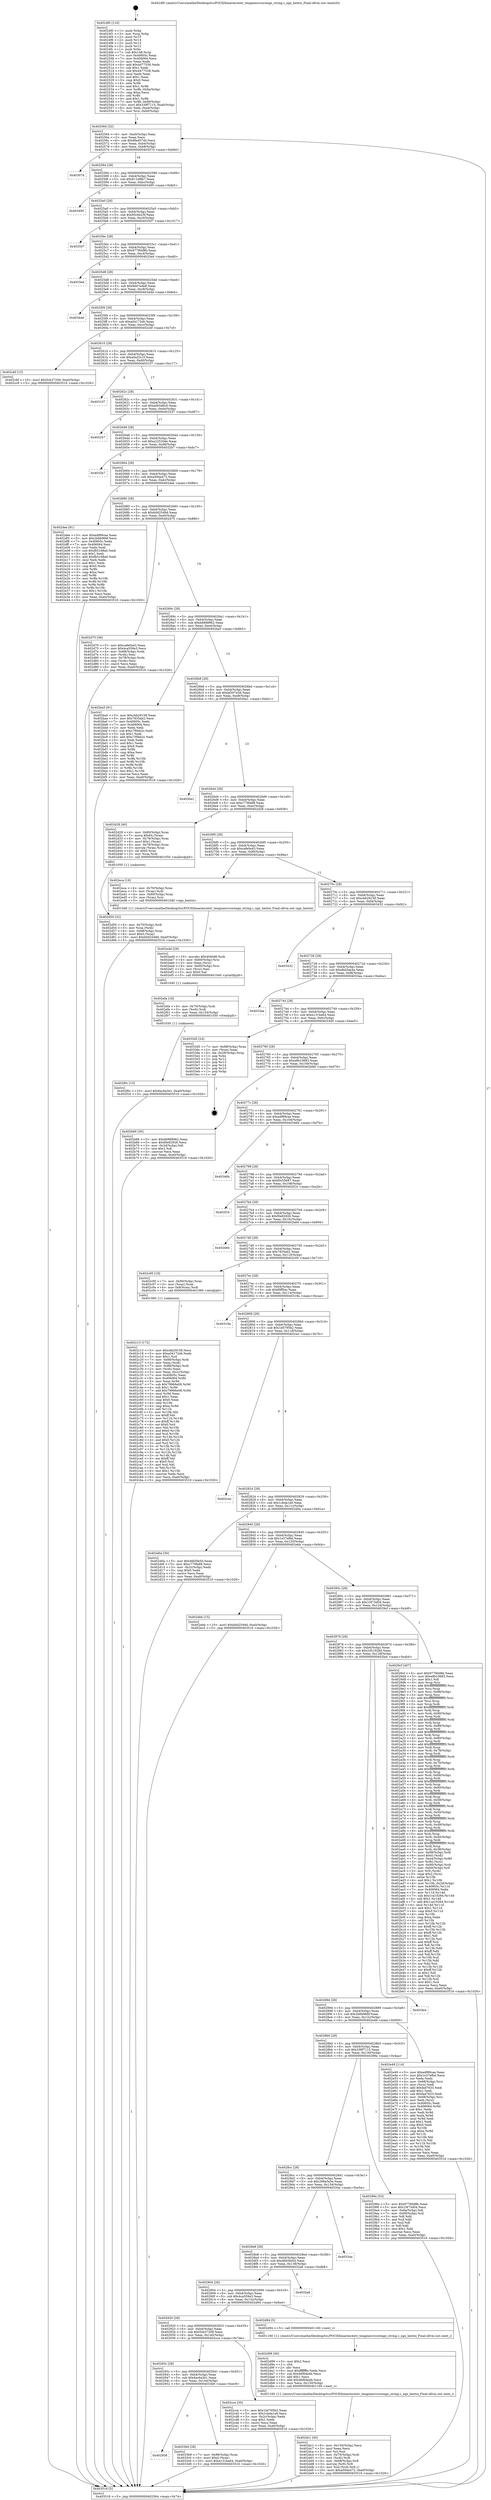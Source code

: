 digraph "0x4024f0" {
  label = "0x4024f0 (/mnt/c/Users/mathe/Desktop/tcc/POCII/binaries/extr_tenginesrccorengx_string.c_ngx_hextoi_Final-ollvm.out::main(0))"
  labelloc = "t"
  node[shape=record]

  Entry [label="",width=0.3,height=0.3,shape=circle,fillcolor=black,style=filled]
  "0x402564" [label="{
     0x402564 [32]\l
     | [instrs]\l
     &nbsp;&nbsp;0x402564 \<+6\>: mov -0xa0(%rbp),%eax\l
     &nbsp;&nbsp;0x40256a \<+2\>: mov %eax,%ecx\l
     &nbsp;&nbsp;0x40256c \<+6\>: sub $0x8fa40740,%ecx\l
     &nbsp;&nbsp;0x402572 \<+6\>: mov %eax,-0xb4(%rbp)\l
     &nbsp;&nbsp;0x402578 \<+6\>: mov %ecx,-0xb8(%rbp)\l
     &nbsp;&nbsp;0x40257e \<+6\>: je 000000000040307d \<main+0xb8d\>\l
  }"]
  "0x40307d" [label="{
     0x40307d\l
  }", style=dashed]
  "0x402584" [label="{
     0x402584 [28]\l
     | [instrs]\l
     &nbsp;&nbsp;0x402584 \<+5\>: jmp 0000000000402589 \<main+0x99\>\l
     &nbsp;&nbsp;0x402589 \<+6\>: mov -0xb4(%rbp),%eax\l
     &nbsp;&nbsp;0x40258f \<+5\>: sub $0x911ef8b7,%eax\l
     &nbsp;&nbsp;0x402594 \<+6\>: mov %eax,-0xbc(%rbp)\l
     &nbsp;&nbsp;0x40259a \<+6\>: je 0000000000403495 \<main+0xfa5\>\l
  }"]
  Exit [label="",width=0.3,height=0.3,shape=circle,fillcolor=black,style=filled,peripheries=2]
  "0x403495" [label="{
     0x403495\l
  }", style=dashed]
  "0x4025a0" [label="{
     0x4025a0 [28]\l
     | [instrs]\l
     &nbsp;&nbsp;0x4025a0 \<+5\>: jmp 00000000004025a5 \<main+0xb5\>\l
     &nbsp;&nbsp;0x4025a5 \<+6\>: mov -0xb4(%rbp),%eax\l
     &nbsp;&nbsp;0x4025ab \<+5\>: sub $0x95c6e25f,%eax\l
     &nbsp;&nbsp;0x4025b0 \<+6\>: mov %eax,-0xc0(%rbp)\l
     &nbsp;&nbsp;0x4025b6 \<+6\>: je 0000000000403507 \<main+0x1017\>\l
  }"]
  "0x402958" [label="{
     0x402958\l
  }", style=dashed]
  "0x403507" [label="{
     0x403507\l
  }", style=dashed]
  "0x4025bc" [label="{
     0x4025bc [28]\l
     | [instrs]\l
     &nbsp;&nbsp;0x4025bc \<+5\>: jmp 00000000004025c1 \<main+0xd1\>\l
     &nbsp;&nbsp;0x4025c1 \<+6\>: mov -0xb4(%rbp),%eax\l
     &nbsp;&nbsp;0x4025c7 \<+5\>: sub $0x97780d8b,%eax\l
     &nbsp;&nbsp;0x4025cc \<+6\>: mov %eax,-0xc4(%rbp)\l
     &nbsp;&nbsp;0x4025d2 \<+6\>: je 00000000004033ed \<main+0xefd\>\l
  }"]
  "0x4033b9" [label="{
     0x4033b9 [28]\l
     | [instrs]\l
     &nbsp;&nbsp;0x4033b9 \<+7\>: mov -0x98(%rbp),%rax\l
     &nbsp;&nbsp;0x4033c0 \<+6\>: movl $0x0,(%rax)\l
     &nbsp;&nbsp;0x4033c6 \<+10\>: movl $0xe131ba64,-0xa0(%rbp)\l
     &nbsp;&nbsp;0x4033d0 \<+5\>: jmp 0000000000403516 \<main+0x1026\>\l
  }"]
  "0x4033ed" [label="{
     0x4033ed\l
  }", style=dashed]
  "0x4025d8" [label="{
     0x4025d8 [28]\l
     | [instrs]\l
     &nbsp;&nbsp;0x4025d8 \<+5\>: jmp 00000000004025dd \<main+0xed\>\l
     &nbsp;&nbsp;0x4025dd \<+6\>: mov -0xb4(%rbp),%eax\l
     &nbsp;&nbsp;0x4025e3 \<+5\>: sub $0x9d47ede8,%eax\l
     &nbsp;&nbsp;0x4025e8 \<+6\>: mov %eax,-0xc8(%rbp)\l
     &nbsp;&nbsp;0x4025ee \<+6\>: je 00000000004034dd \<main+0xfed\>\l
  }"]
  "0x402f0c" [label="{
     0x402f0c [15]\l
     | [instrs]\l
     &nbsp;&nbsp;0x402f0c \<+10\>: movl $0x6ac6a3e1,-0xa0(%rbp)\l
     &nbsp;&nbsp;0x402f16 \<+5\>: jmp 0000000000403516 \<main+0x1026\>\l
  }"]
  "0x4034dd" [label="{
     0x4034dd\l
  }", style=dashed]
  "0x4025f4" [label="{
     0x4025f4 [28]\l
     | [instrs]\l
     &nbsp;&nbsp;0x4025f4 \<+5\>: jmp 00000000004025f9 \<main+0x109\>\l
     &nbsp;&nbsp;0x4025f9 \<+6\>: mov -0xb4(%rbp),%eax\l
     &nbsp;&nbsp;0x4025ff \<+5\>: sub $0xa04172eb,%eax\l
     &nbsp;&nbsp;0x402604 \<+6\>: mov %eax,-0xcc(%rbp)\l
     &nbsp;&nbsp;0x40260a \<+6\>: je 0000000000402cbf \<main+0x7cf\>\l
  }"]
  "0x402efa" [label="{
     0x402efa [18]\l
     | [instrs]\l
     &nbsp;&nbsp;0x402efa \<+4\>: mov -0x70(%rbp),%rdi\l
     &nbsp;&nbsp;0x402efe \<+3\>: mov (%rdi),%rdi\l
     &nbsp;&nbsp;0x402f01 \<+6\>: mov %eax,-0x154(%rbp)\l
     &nbsp;&nbsp;0x402f07 \<+5\>: call 0000000000401030 \<free@plt\>\l
     | [calls]\l
     &nbsp;&nbsp;0x401030 \{1\} (unknown)\l
  }"]
  "0x402cbf" [label="{
     0x402cbf [15]\l
     | [instrs]\l
     &nbsp;&nbsp;0x402cbf \<+10\>: movl $0x5cb37209,-0xa0(%rbp)\l
     &nbsp;&nbsp;0x402cc9 \<+5\>: jmp 0000000000403516 \<main+0x1026\>\l
  }"]
  "0x402610" [label="{
     0x402610 [28]\l
     | [instrs]\l
     &nbsp;&nbsp;0x402610 \<+5\>: jmp 0000000000402615 \<main+0x125\>\l
     &nbsp;&nbsp;0x402615 \<+6\>: mov -0xb4(%rbp),%eax\l
     &nbsp;&nbsp;0x40261b \<+5\>: sub $0xa0a52c1f,%eax\l
     &nbsp;&nbsp;0x402620 \<+6\>: mov %eax,-0xd0(%rbp)\l
     &nbsp;&nbsp;0x402626 \<+6\>: je 0000000000403107 \<main+0xc17\>\l
  }"]
  "0x402edd" [label="{
     0x402edd [29]\l
     | [instrs]\l
     &nbsp;&nbsp;0x402edd \<+10\>: movabs $0x4040d6,%rdi\l
     &nbsp;&nbsp;0x402ee7 \<+4\>: mov -0x60(%rbp),%rsi\l
     &nbsp;&nbsp;0x402eeb \<+2\>: mov %eax,(%rsi)\l
     &nbsp;&nbsp;0x402eed \<+4\>: mov -0x60(%rbp),%rsi\l
     &nbsp;&nbsp;0x402ef1 \<+2\>: mov (%rsi),%esi\l
     &nbsp;&nbsp;0x402ef3 \<+2\>: mov $0x0,%al\l
     &nbsp;&nbsp;0x402ef5 \<+5\>: call 0000000000401040 \<printf@plt\>\l
     | [calls]\l
     &nbsp;&nbsp;0x401040 \{1\} (unknown)\l
  }"]
  "0x403107" [label="{
     0x403107\l
  }", style=dashed]
  "0x40262c" [label="{
     0x40262c [28]\l
     | [instrs]\l
     &nbsp;&nbsp;0x40262c \<+5\>: jmp 0000000000402631 \<main+0x141\>\l
     &nbsp;&nbsp;0x402631 \<+6\>: mov -0xb4(%rbp),%eax\l
     &nbsp;&nbsp;0x402637 \<+5\>: sub $0xa0b5d6c6,%eax\l
     &nbsp;&nbsp;0x40263c \<+6\>: mov %eax,-0xd4(%rbp)\l
     &nbsp;&nbsp;0x402642 \<+6\>: je 0000000000403257 \<main+0xd67\>\l
  }"]
  "0x402dc1" [label="{
     0x402dc1 [45]\l
     | [instrs]\l
     &nbsp;&nbsp;0x402dc1 \<+6\>: mov -0x150(%rbp),%ecx\l
     &nbsp;&nbsp;0x402dc7 \<+3\>: imul %eax,%ecx\l
     &nbsp;&nbsp;0x402dca \<+3\>: mov %cl,%sil\l
     &nbsp;&nbsp;0x402dcd \<+4\>: mov -0x70(%rbp),%rdi\l
     &nbsp;&nbsp;0x402dd1 \<+3\>: mov (%rdi),%rdi\l
     &nbsp;&nbsp;0x402dd4 \<+4\>: mov -0x68(%rbp),%r8\l
     &nbsp;&nbsp;0x402dd8 \<+3\>: movslq (%r8),%r8\l
     &nbsp;&nbsp;0x402ddb \<+4\>: mov %sil,(%rdi,%r8,1)\l
     &nbsp;&nbsp;0x402ddf \<+10\>: movl $0xa594a472,-0xa0(%rbp)\l
     &nbsp;&nbsp;0x402de9 \<+5\>: jmp 0000000000403516 \<main+0x1026\>\l
  }"]
  "0x403257" [label="{
     0x403257\l
  }", style=dashed]
  "0x402648" [label="{
     0x402648 [28]\l
     | [instrs]\l
     &nbsp;&nbsp;0x402648 \<+5\>: jmp 000000000040264d \<main+0x15d\>\l
     &nbsp;&nbsp;0x40264d \<+6\>: mov -0xb4(%rbp),%eax\l
     &nbsp;&nbsp;0x402653 \<+5\>: sub $0xa22520de,%eax\l
     &nbsp;&nbsp;0x402658 \<+6\>: mov %eax,-0xd8(%rbp)\l
     &nbsp;&nbsp;0x40265e \<+6\>: je 00000000004032b7 \<main+0xdc7\>\l
  }"]
  "0x402d99" [label="{
     0x402d99 [40]\l
     | [instrs]\l
     &nbsp;&nbsp;0x402d99 \<+5\>: mov $0x2,%ecx\l
     &nbsp;&nbsp;0x402d9e \<+1\>: cltd\l
     &nbsp;&nbsp;0x402d9f \<+2\>: idiv %ecx\l
     &nbsp;&nbsp;0x402da1 \<+6\>: imul $0xfffffffe,%edx,%ecx\l
     &nbsp;&nbsp;0x402da7 \<+6\>: sub $0x46f0da4b,%ecx\l
     &nbsp;&nbsp;0x402dad \<+3\>: add $0x1,%ecx\l
     &nbsp;&nbsp;0x402db0 \<+6\>: add $0x46f0da4b,%ecx\l
     &nbsp;&nbsp;0x402db6 \<+6\>: mov %ecx,-0x150(%rbp)\l
     &nbsp;&nbsp;0x402dbc \<+5\>: call 0000000000401160 \<next_i\>\l
     | [calls]\l
     &nbsp;&nbsp;0x401160 \{1\} (/mnt/c/Users/mathe/Desktop/tcc/POCII/binaries/extr_tenginesrccorengx_string.c_ngx_hextoi_Final-ollvm.out::next_i)\l
  }"]
  "0x4032b7" [label="{
     0x4032b7\l
  }", style=dashed]
  "0x402664" [label="{
     0x402664 [28]\l
     | [instrs]\l
     &nbsp;&nbsp;0x402664 \<+5\>: jmp 0000000000402669 \<main+0x179\>\l
     &nbsp;&nbsp;0x402669 \<+6\>: mov -0xb4(%rbp),%eax\l
     &nbsp;&nbsp;0x40266f \<+5\>: sub $0xa594a472,%eax\l
     &nbsp;&nbsp;0x402674 \<+6\>: mov %eax,-0xdc(%rbp)\l
     &nbsp;&nbsp;0x40267a \<+6\>: je 0000000000402dee \<main+0x8fe\>\l
  }"]
  "0x402d50" [label="{
     0x402d50 [32]\l
     | [instrs]\l
     &nbsp;&nbsp;0x402d50 \<+4\>: mov -0x70(%rbp),%rdi\l
     &nbsp;&nbsp;0x402d54 \<+3\>: mov %rax,(%rdi)\l
     &nbsp;&nbsp;0x402d57 \<+4\>: mov -0x68(%rbp),%rax\l
     &nbsp;&nbsp;0x402d5b \<+6\>: movl $0x0,(%rax)\l
     &nbsp;&nbsp;0x402d61 \<+10\>: movl $0xb0d2549d,-0xa0(%rbp)\l
     &nbsp;&nbsp;0x402d6b \<+5\>: jmp 0000000000403516 \<main+0x1026\>\l
  }"]
  "0x402dee" [label="{
     0x402dee [91]\l
     | [instrs]\l
     &nbsp;&nbsp;0x402dee \<+5\>: mov $0xedf89cae,%eax\l
     &nbsp;&nbsp;0x402df3 \<+5\>: mov $0x2b6b966f,%ecx\l
     &nbsp;&nbsp;0x402df8 \<+7\>: mov 0x40605c,%edx\l
     &nbsp;&nbsp;0x402dff \<+7\>: mov 0x406064,%esi\l
     &nbsp;&nbsp;0x402e06 \<+2\>: mov %edx,%edi\l
     &nbsp;&nbsp;0x402e08 \<+6\>: sub $0xfb5168a0,%edi\l
     &nbsp;&nbsp;0x402e0e \<+3\>: sub $0x1,%edi\l
     &nbsp;&nbsp;0x402e11 \<+6\>: add $0xfb5168a0,%edi\l
     &nbsp;&nbsp;0x402e17 \<+3\>: imul %edi,%edx\l
     &nbsp;&nbsp;0x402e1a \<+3\>: and $0x1,%edx\l
     &nbsp;&nbsp;0x402e1d \<+3\>: cmp $0x0,%edx\l
     &nbsp;&nbsp;0x402e20 \<+4\>: sete %r8b\l
     &nbsp;&nbsp;0x402e24 \<+3\>: cmp $0xa,%esi\l
     &nbsp;&nbsp;0x402e27 \<+4\>: setl %r9b\l
     &nbsp;&nbsp;0x402e2b \<+3\>: mov %r8b,%r10b\l
     &nbsp;&nbsp;0x402e2e \<+3\>: and %r9b,%r10b\l
     &nbsp;&nbsp;0x402e31 \<+3\>: xor %r9b,%r8b\l
     &nbsp;&nbsp;0x402e34 \<+3\>: or %r8b,%r10b\l
     &nbsp;&nbsp;0x402e37 \<+4\>: test $0x1,%r10b\l
     &nbsp;&nbsp;0x402e3b \<+3\>: cmovne %ecx,%eax\l
     &nbsp;&nbsp;0x402e3e \<+6\>: mov %eax,-0xa0(%rbp)\l
     &nbsp;&nbsp;0x402e44 \<+5\>: jmp 0000000000403516 \<main+0x1026\>\l
  }"]
  "0x402680" [label="{
     0x402680 [28]\l
     | [instrs]\l
     &nbsp;&nbsp;0x402680 \<+5\>: jmp 0000000000402685 \<main+0x195\>\l
     &nbsp;&nbsp;0x402685 \<+6\>: mov -0xb4(%rbp),%eax\l
     &nbsp;&nbsp;0x40268b \<+5\>: sub $0xb0d2549d,%eax\l
     &nbsp;&nbsp;0x402690 \<+6\>: mov %eax,-0xe0(%rbp)\l
     &nbsp;&nbsp;0x402696 \<+6\>: je 0000000000402d70 \<main+0x880\>\l
  }"]
  "0x40293c" [label="{
     0x40293c [28]\l
     | [instrs]\l
     &nbsp;&nbsp;0x40293c \<+5\>: jmp 0000000000402941 \<main+0x451\>\l
     &nbsp;&nbsp;0x402941 \<+6\>: mov -0xb4(%rbp),%eax\l
     &nbsp;&nbsp;0x402947 \<+5\>: sub $0x6ac6a3e1,%eax\l
     &nbsp;&nbsp;0x40294c \<+6\>: mov %eax,-0x144(%rbp)\l
     &nbsp;&nbsp;0x402952 \<+6\>: je 00000000004033b9 \<main+0xec9\>\l
  }"]
  "0x402d70" [label="{
     0x402d70 [36]\l
     | [instrs]\l
     &nbsp;&nbsp;0x402d70 \<+5\>: mov $0xcafe0a43,%eax\l
     &nbsp;&nbsp;0x402d75 \<+5\>: mov $0x4ca559e3,%ecx\l
     &nbsp;&nbsp;0x402d7a \<+4\>: mov -0x68(%rbp),%rdx\l
     &nbsp;&nbsp;0x402d7e \<+2\>: mov (%rdx),%esi\l
     &nbsp;&nbsp;0x402d80 \<+4\>: mov -0x78(%rbp),%rdx\l
     &nbsp;&nbsp;0x402d84 \<+2\>: cmp (%rdx),%esi\l
     &nbsp;&nbsp;0x402d86 \<+3\>: cmovl %ecx,%eax\l
     &nbsp;&nbsp;0x402d89 \<+6\>: mov %eax,-0xa0(%rbp)\l
     &nbsp;&nbsp;0x402d8f \<+5\>: jmp 0000000000403516 \<main+0x1026\>\l
  }"]
  "0x40269c" [label="{
     0x40269c [28]\l
     | [instrs]\l
     &nbsp;&nbsp;0x40269c \<+5\>: jmp 00000000004026a1 \<main+0x1b1\>\l
     &nbsp;&nbsp;0x4026a1 \<+6\>: mov -0xb4(%rbp),%eax\l
     &nbsp;&nbsp;0x4026a7 \<+5\>: sub $0xb6888962,%eax\l
     &nbsp;&nbsp;0x4026ac \<+6\>: mov %eax,-0xe4(%rbp)\l
     &nbsp;&nbsp;0x4026b2 \<+6\>: je 0000000000402ba5 \<main+0x6b5\>\l
  }"]
  "0x402cce" [label="{
     0x402cce [30]\l
     | [instrs]\l
     &nbsp;&nbsp;0x402cce \<+5\>: mov $0x1b0795b2,%eax\l
     &nbsp;&nbsp;0x402cd3 \<+5\>: mov $0x1cbda1a9,%ecx\l
     &nbsp;&nbsp;0x402cd8 \<+3\>: mov -0x2c(%rbp),%edx\l
     &nbsp;&nbsp;0x402cdb \<+3\>: cmp $0x1,%edx\l
     &nbsp;&nbsp;0x402cde \<+3\>: cmovl %ecx,%eax\l
     &nbsp;&nbsp;0x402ce1 \<+6\>: mov %eax,-0xa0(%rbp)\l
     &nbsp;&nbsp;0x402ce7 \<+5\>: jmp 0000000000403516 \<main+0x1026\>\l
  }"]
  "0x402ba5" [label="{
     0x402ba5 [91]\l
     | [instrs]\l
     &nbsp;&nbsp;0x402ba5 \<+5\>: mov $0xcbb29158,%eax\l
     &nbsp;&nbsp;0x402baa \<+5\>: mov $0x7835ab2,%ecx\l
     &nbsp;&nbsp;0x402baf \<+7\>: mov 0x40605c,%edx\l
     &nbsp;&nbsp;0x402bb6 \<+7\>: mov 0x406064,%esi\l
     &nbsp;&nbsp;0x402bbd \<+2\>: mov %edx,%edi\l
     &nbsp;&nbsp;0x402bbf \<+6\>: sub $0xc7f0bb2c,%edi\l
     &nbsp;&nbsp;0x402bc5 \<+3\>: sub $0x1,%edi\l
     &nbsp;&nbsp;0x402bc8 \<+6\>: add $0xc7f0bb2c,%edi\l
     &nbsp;&nbsp;0x402bce \<+3\>: imul %edi,%edx\l
     &nbsp;&nbsp;0x402bd1 \<+3\>: and $0x1,%edx\l
     &nbsp;&nbsp;0x402bd4 \<+3\>: cmp $0x0,%edx\l
     &nbsp;&nbsp;0x402bd7 \<+4\>: sete %r8b\l
     &nbsp;&nbsp;0x402bdb \<+3\>: cmp $0xa,%esi\l
     &nbsp;&nbsp;0x402bde \<+4\>: setl %r9b\l
     &nbsp;&nbsp;0x402be2 \<+3\>: mov %r8b,%r10b\l
     &nbsp;&nbsp;0x402be5 \<+3\>: and %r9b,%r10b\l
     &nbsp;&nbsp;0x402be8 \<+3\>: xor %r9b,%r8b\l
     &nbsp;&nbsp;0x402beb \<+3\>: or %r8b,%r10b\l
     &nbsp;&nbsp;0x402bee \<+4\>: test $0x1,%r10b\l
     &nbsp;&nbsp;0x402bf2 \<+3\>: cmovne %ecx,%eax\l
     &nbsp;&nbsp;0x402bf5 \<+6\>: mov %eax,-0xa0(%rbp)\l
     &nbsp;&nbsp;0x402bfb \<+5\>: jmp 0000000000403516 \<main+0x1026\>\l
  }"]
  "0x4026b8" [label="{
     0x4026b8 [28]\l
     | [instrs]\l
     &nbsp;&nbsp;0x4026b8 \<+5\>: jmp 00000000004026bd \<main+0x1cd\>\l
     &nbsp;&nbsp;0x4026bd \<+6\>: mov -0xb4(%rbp),%eax\l
     &nbsp;&nbsp;0x4026c3 \<+5\>: sub $0xbf307e5d,%eax\l
     &nbsp;&nbsp;0x4026c8 \<+6\>: mov %eax,-0xe8(%rbp)\l
     &nbsp;&nbsp;0x4026ce \<+6\>: je 00000000004030a1 \<main+0xbb1\>\l
  }"]
  "0x402920" [label="{
     0x402920 [28]\l
     | [instrs]\l
     &nbsp;&nbsp;0x402920 \<+5\>: jmp 0000000000402925 \<main+0x435\>\l
     &nbsp;&nbsp;0x402925 \<+6\>: mov -0xb4(%rbp),%eax\l
     &nbsp;&nbsp;0x40292b \<+5\>: sub $0x5cb37209,%eax\l
     &nbsp;&nbsp;0x402930 \<+6\>: mov %eax,-0x140(%rbp)\l
     &nbsp;&nbsp;0x402936 \<+6\>: je 0000000000402cce \<main+0x7de\>\l
  }"]
  "0x4030a1" [label="{
     0x4030a1\l
  }", style=dashed]
  "0x4026d4" [label="{
     0x4026d4 [28]\l
     | [instrs]\l
     &nbsp;&nbsp;0x4026d4 \<+5\>: jmp 00000000004026d9 \<main+0x1e9\>\l
     &nbsp;&nbsp;0x4026d9 \<+6\>: mov -0xb4(%rbp),%eax\l
     &nbsp;&nbsp;0x4026df \<+5\>: sub $0xc779fa88,%eax\l
     &nbsp;&nbsp;0x4026e4 \<+6\>: mov %eax,-0xec(%rbp)\l
     &nbsp;&nbsp;0x4026ea \<+6\>: je 0000000000402d28 \<main+0x838\>\l
  }"]
  "0x402d94" [label="{
     0x402d94 [5]\l
     | [instrs]\l
     &nbsp;&nbsp;0x402d94 \<+5\>: call 0000000000401160 \<next_i\>\l
     | [calls]\l
     &nbsp;&nbsp;0x401160 \{1\} (/mnt/c/Users/mathe/Desktop/tcc/POCII/binaries/extr_tenginesrccorengx_string.c_ngx_hextoi_Final-ollvm.out::next_i)\l
  }"]
  "0x402d28" [label="{
     0x402d28 [40]\l
     | [instrs]\l
     &nbsp;&nbsp;0x402d28 \<+4\>: mov -0x80(%rbp),%rax\l
     &nbsp;&nbsp;0x402d2c \<+7\>: movq $0x64,(%rax)\l
     &nbsp;&nbsp;0x402d33 \<+4\>: mov -0x78(%rbp),%rax\l
     &nbsp;&nbsp;0x402d37 \<+6\>: movl $0x1,(%rax)\l
     &nbsp;&nbsp;0x402d3d \<+4\>: mov -0x78(%rbp),%rax\l
     &nbsp;&nbsp;0x402d41 \<+3\>: movslq (%rax),%rax\l
     &nbsp;&nbsp;0x402d44 \<+4\>: shl $0x0,%rax\l
     &nbsp;&nbsp;0x402d48 \<+3\>: mov %rax,%rdi\l
     &nbsp;&nbsp;0x402d4b \<+5\>: call 0000000000401050 \<malloc@plt\>\l
     | [calls]\l
     &nbsp;&nbsp;0x401050 \{1\} (unknown)\l
  }"]
  "0x4026f0" [label="{
     0x4026f0 [28]\l
     | [instrs]\l
     &nbsp;&nbsp;0x4026f0 \<+5\>: jmp 00000000004026f5 \<main+0x205\>\l
     &nbsp;&nbsp;0x4026f5 \<+6\>: mov -0xb4(%rbp),%eax\l
     &nbsp;&nbsp;0x4026fb \<+5\>: sub $0xcafe0a43,%eax\l
     &nbsp;&nbsp;0x402700 \<+6\>: mov %eax,-0xf0(%rbp)\l
     &nbsp;&nbsp;0x402706 \<+6\>: je 0000000000402eca \<main+0x9da\>\l
  }"]
  "0x402904" [label="{
     0x402904 [28]\l
     | [instrs]\l
     &nbsp;&nbsp;0x402904 \<+5\>: jmp 0000000000402909 \<main+0x419\>\l
     &nbsp;&nbsp;0x402909 \<+6\>: mov -0xb4(%rbp),%eax\l
     &nbsp;&nbsp;0x40290f \<+5\>: sub $0x4ca559e3,%eax\l
     &nbsp;&nbsp;0x402914 \<+6\>: mov %eax,-0x13c(%rbp)\l
     &nbsp;&nbsp;0x40291a \<+6\>: je 0000000000402d94 \<main+0x8a4\>\l
  }"]
  "0x402eca" [label="{
     0x402eca [19]\l
     | [instrs]\l
     &nbsp;&nbsp;0x402eca \<+4\>: mov -0x70(%rbp),%rax\l
     &nbsp;&nbsp;0x402ece \<+3\>: mov (%rax),%rdi\l
     &nbsp;&nbsp;0x402ed1 \<+4\>: mov -0x80(%rbp),%rax\l
     &nbsp;&nbsp;0x402ed5 \<+3\>: mov (%rax),%rsi\l
     &nbsp;&nbsp;0x402ed8 \<+5\>: call 00000000004015d0 \<ngx_hextoi\>\l
     | [calls]\l
     &nbsp;&nbsp;0x4015d0 \{1\} (/mnt/c/Users/mathe/Desktop/tcc/POCII/binaries/extr_tenginesrccorengx_string.c_ngx_hextoi_Final-ollvm.out::ngx_hextoi)\l
  }"]
  "0x40270c" [label="{
     0x40270c [28]\l
     | [instrs]\l
     &nbsp;&nbsp;0x40270c \<+5\>: jmp 0000000000402711 \<main+0x221\>\l
     &nbsp;&nbsp;0x402711 \<+6\>: mov -0xb4(%rbp),%eax\l
     &nbsp;&nbsp;0x402717 \<+5\>: sub $0xcbb29158,%eax\l
     &nbsp;&nbsp;0x40271c \<+6\>: mov %eax,-0xf4(%rbp)\l
     &nbsp;&nbsp;0x402722 \<+6\>: je 0000000000403432 \<main+0xf42\>\l
  }"]
  "0x4032a8" [label="{
     0x4032a8\l
  }", style=dashed]
  "0x403432" [label="{
     0x403432\l
  }", style=dashed]
  "0x402728" [label="{
     0x402728 [28]\l
     | [instrs]\l
     &nbsp;&nbsp;0x402728 \<+5\>: jmp 000000000040272d \<main+0x23d\>\l
     &nbsp;&nbsp;0x40272d \<+6\>: mov -0xb4(%rbp),%eax\l
     &nbsp;&nbsp;0x402733 \<+5\>: sub $0xdbd3ae4a,%eax\l
     &nbsp;&nbsp;0x402738 \<+6\>: mov %eax,-0xf8(%rbp)\l
     &nbsp;&nbsp;0x40273e \<+6\>: je 00000000004033aa \<main+0xeba\>\l
  }"]
  "0x4028e8" [label="{
     0x4028e8 [28]\l
     | [instrs]\l
     &nbsp;&nbsp;0x4028e8 \<+5\>: jmp 00000000004028ed \<main+0x3fd\>\l
     &nbsp;&nbsp;0x4028ed \<+6\>: mov -0xb4(%rbp),%eax\l
     &nbsp;&nbsp;0x4028f3 \<+5\>: sub $0x46b5fe5d,%eax\l
     &nbsp;&nbsp;0x4028f8 \<+6\>: mov %eax,-0x138(%rbp)\l
     &nbsp;&nbsp;0x4028fe \<+6\>: je 00000000004032a8 \<main+0xdb8\>\l
  }"]
  "0x4033aa" [label="{
     0x4033aa\l
  }", style=dashed]
  "0x402744" [label="{
     0x402744 [28]\l
     | [instrs]\l
     &nbsp;&nbsp;0x402744 \<+5\>: jmp 0000000000402749 \<main+0x259\>\l
     &nbsp;&nbsp;0x402749 \<+6\>: mov -0xb4(%rbp),%eax\l
     &nbsp;&nbsp;0x40274f \<+5\>: sub $0xe131ba64,%eax\l
     &nbsp;&nbsp;0x402754 \<+6\>: mov %eax,-0xfc(%rbp)\l
     &nbsp;&nbsp;0x40275a \<+6\>: je 00000000004033d5 \<main+0xee5\>\l
  }"]
  "0x40334a" [label="{
     0x40334a\l
  }", style=dashed]
  "0x4033d5" [label="{
     0x4033d5 [24]\l
     | [instrs]\l
     &nbsp;&nbsp;0x4033d5 \<+7\>: mov -0x98(%rbp),%rax\l
     &nbsp;&nbsp;0x4033dc \<+2\>: mov (%rax),%eax\l
     &nbsp;&nbsp;0x4033de \<+4\>: lea -0x28(%rbp),%rsp\l
     &nbsp;&nbsp;0x4033e2 \<+1\>: pop %rbx\l
     &nbsp;&nbsp;0x4033e3 \<+2\>: pop %r12\l
     &nbsp;&nbsp;0x4033e5 \<+2\>: pop %r13\l
     &nbsp;&nbsp;0x4033e7 \<+2\>: pop %r14\l
     &nbsp;&nbsp;0x4033e9 \<+2\>: pop %r15\l
     &nbsp;&nbsp;0x4033eb \<+1\>: pop %rbp\l
     &nbsp;&nbsp;0x4033ec \<+1\>: ret\l
  }"]
  "0x402760" [label="{
     0x402760 [28]\l
     | [instrs]\l
     &nbsp;&nbsp;0x402760 \<+5\>: jmp 0000000000402765 \<main+0x275\>\l
     &nbsp;&nbsp;0x402765 \<+6\>: mov -0xb4(%rbp),%eax\l
     &nbsp;&nbsp;0x40276b \<+5\>: sub $0xe9b10683,%eax\l
     &nbsp;&nbsp;0x402770 \<+6\>: mov %eax,-0x100(%rbp)\l
     &nbsp;&nbsp;0x402776 \<+6\>: je 0000000000402b66 \<main+0x676\>\l
  }"]
  "0x402c13" [label="{
     0x402c13 [172]\l
     | [instrs]\l
     &nbsp;&nbsp;0x402c13 \<+5\>: mov $0xcbb29158,%ecx\l
     &nbsp;&nbsp;0x402c18 \<+5\>: mov $0xa04172eb,%edx\l
     &nbsp;&nbsp;0x402c1d \<+3\>: mov $0x1,%sil\l
     &nbsp;&nbsp;0x402c20 \<+7\>: mov -0x88(%rbp),%rdi\l
     &nbsp;&nbsp;0x402c27 \<+2\>: mov %eax,(%rdi)\l
     &nbsp;&nbsp;0x402c29 \<+7\>: mov -0x88(%rbp),%rdi\l
     &nbsp;&nbsp;0x402c30 \<+2\>: mov (%rdi),%eax\l
     &nbsp;&nbsp;0x402c32 \<+3\>: mov %eax,-0x2c(%rbp)\l
     &nbsp;&nbsp;0x402c35 \<+7\>: mov 0x40605c,%eax\l
     &nbsp;&nbsp;0x402c3c \<+8\>: mov 0x406064,%r8d\l
     &nbsp;&nbsp;0x402c44 \<+3\>: mov %eax,%r9d\l
     &nbsp;&nbsp;0x402c47 \<+7\>: sub $0x79966e08,%r9d\l
     &nbsp;&nbsp;0x402c4e \<+4\>: sub $0x1,%r9d\l
     &nbsp;&nbsp;0x402c52 \<+7\>: add $0x79966e08,%r9d\l
     &nbsp;&nbsp;0x402c59 \<+4\>: imul %r9d,%eax\l
     &nbsp;&nbsp;0x402c5d \<+3\>: and $0x1,%eax\l
     &nbsp;&nbsp;0x402c60 \<+3\>: cmp $0x0,%eax\l
     &nbsp;&nbsp;0x402c63 \<+4\>: sete %r10b\l
     &nbsp;&nbsp;0x402c67 \<+4\>: cmp $0xa,%r8d\l
     &nbsp;&nbsp;0x402c6b \<+4\>: setl %r11b\l
     &nbsp;&nbsp;0x402c6f \<+3\>: mov %r10b,%bl\l
     &nbsp;&nbsp;0x402c72 \<+3\>: xor $0xff,%bl\l
     &nbsp;&nbsp;0x402c75 \<+3\>: mov %r11b,%r14b\l
     &nbsp;&nbsp;0x402c78 \<+4\>: xor $0xff,%r14b\l
     &nbsp;&nbsp;0x402c7c \<+4\>: xor $0x0,%sil\l
     &nbsp;&nbsp;0x402c80 \<+3\>: mov %bl,%r15b\l
     &nbsp;&nbsp;0x402c83 \<+4\>: and $0x0,%r15b\l
     &nbsp;&nbsp;0x402c87 \<+3\>: and %sil,%r10b\l
     &nbsp;&nbsp;0x402c8a \<+3\>: mov %r14b,%r12b\l
     &nbsp;&nbsp;0x402c8d \<+4\>: and $0x0,%r12b\l
     &nbsp;&nbsp;0x402c91 \<+3\>: and %sil,%r11b\l
     &nbsp;&nbsp;0x402c94 \<+3\>: or %r10b,%r15b\l
     &nbsp;&nbsp;0x402c97 \<+3\>: or %r11b,%r12b\l
     &nbsp;&nbsp;0x402c9a \<+3\>: xor %r12b,%r15b\l
     &nbsp;&nbsp;0x402c9d \<+3\>: or %r14b,%bl\l
     &nbsp;&nbsp;0x402ca0 \<+3\>: xor $0xff,%bl\l
     &nbsp;&nbsp;0x402ca3 \<+4\>: or $0x0,%sil\l
     &nbsp;&nbsp;0x402ca7 \<+3\>: and %sil,%bl\l
     &nbsp;&nbsp;0x402caa \<+3\>: or %bl,%r15b\l
     &nbsp;&nbsp;0x402cad \<+4\>: test $0x1,%r15b\l
     &nbsp;&nbsp;0x402cb1 \<+3\>: cmovne %edx,%ecx\l
     &nbsp;&nbsp;0x402cb4 \<+6\>: mov %ecx,-0xa0(%rbp)\l
     &nbsp;&nbsp;0x402cba \<+5\>: jmp 0000000000403516 \<main+0x1026\>\l
  }"]
  "0x402b66" [label="{
     0x402b66 [30]\l
     | [instrs]\l
     &nbsp;&nbsp;0x402b66 \<+5\>: mov $0xb6888962,%eax\l
     &nbsp;&nbsp;0x402b6b \<+5\>: mov $0xf0e82926,%ecx\l
     &nbsp;&nbsp;0x402b70 \<+3\>: mov -0x2d(%rbp),%dl\l
     &nbsp;&nbsp;0x402b73 \<+3\>: test $0x1,%dl\l
     &nbsp;&nbsp;0x402b76 \<+3\>: cmovne %ecx,%eax\l
     &nbsp;&nbsp;0x402b79 \<+6\>: mov %eax,-0xa0(%rbp)\l
     &nbsp;&nbsp;0x402b7f \<+5\>: jmp 0000000000403516 \<main+0x1026\>\l
  }"]
  "0x40277c" [label="{
     0x40277c [28]\l
     | [instrs]\l
     &nbsp;&nbsp;0x40277c \<+5\>: jmp 0000000000402781 \<main+0x291\>\l
     &nbsp;&nbsp;0x402781 \<+6\>: mov -0xb4(%rbp),%eax\l
     &nbsp;&nbsp;0x402787 \<+5\>: sub $0xedf89cae,%eax\l
     &nbsp;&nbsp;0x40278c \<+6\>: mov %eax,-0x104(%rbp)\l
     &nbsp;&nbsp;0x402792 \<+6\>: je 000000000040346b \<main+0xf7b\>\l
  }"]
  "0x4024f0" [label="{
     0x4024f0 [116]\l
     | [instrs]\l
     &nbsp;&nbsp;0x4024f0 \<+1\>: push %rbp\l
     &nbsp;&nbsp;0x4024f1 \<+3\>: mov %rsp,%rbp\l
     &nbsp;&nbsp;0x4024f4 \<+2\>: push %r15\l
     &nbsp;&nbsp;0x4024f6 \<+2\>: push %r14\l
     &nbsp;&nbsp;0x4024f8 \<+2\>: push %r13\l
     &nbsp;&nbsp;0x4024fa \<+2\>: push %r12\l
     &nbsp;&nbsp;0x4024fc \<+1\>: push %rbx\l
     &nbsp;&nbsp;0x4024fd \<+7\>: sub $0x148,%rsp\l
     &nbsp;&nbsp;0x402504 \<+7\>: mov 0x40605c,%eax\l
     &nbsp;&nbsp;0x40250b \<+7\>: mov 0x406064,%ecx\l
     &nbsp;&nbsp;0x402512 \<+2\>: mov %eax,%edx\l
     &nbsp;&nbsp;0x402514 \<+6\>: add $0x4477538,%edx\l
     &nbsp;&nbsp;0x40251a \<+3\>: sub $0x1,%edx\l
     &nbsp;&nbsp;0x40251d \<+6\>: sub $0x4477538,%edx\l
     &nbsp;&nbsp;0x402523 \<+3\>: imul %edx,%eax\l
     &nbsp;&nbsp;0x402526 \<+3\>: and $0x1,%eax\l
     &nbsp;&nbsp;0x402529 \<+3\>: cmp $0x0,%eax\l
     &nbsp;&nbsp;0x40252c \<+4\>: sete %r8b\l
     &nbsp;&nbsp;0x402530 \<+4\>: and $0x1,%r8b\l
     &nbsp;&nbsp;0x402534 \<+7\>: mov %r8b,-0x9a(%rbp)\l
     &nbsp;&nbsp;0x40253b \<+3\>: cmp $0xa,%ecx\l
     &nbsp;&nbsp;0x40253e \<+4\>: setl %r8b\l
     &nbsp;&nbsp;0x402542 \<+4\>: and $0x1,%r8b\l
     &nbsp;&nbsp;0x402546 \<+7\>: mov %r8b,-0x99(%rbp)\l
     &nbsp;&nbsp;0x40254d \<+10\>: movl $0x339f7115,-0xa0(%rbp)\l
     &nbsp;&nbsp;0x402557 \<+6\>: mov %edi,-0xa4(%rbp)\l
     &nbsp;&nbsp;0x40255d \<+7\>: mov %rsi,-0xb0(%rbp)\l
  }"]
  "0x40346b" [label="{
     0x40346b\l
  }", style=dashed]
  "0x402798" [label="{
     0x402798 [28]\l
     | [instrs]\l
     &nbsp;&nbsp;0x402798 \<+5\>: jmp 000000000040279d \<main+0x2ad\>\l
     &nbsp;&nbsp;0x40279d \<+6\>: mov -0xb4(%rbp),%eax\l
     &nbsp;&nbsp;0x4027a3 \<+5\>: sub $0xf0c55697,%eax\l
     &nbsp;&nbsp;0x4027a8 \<+6\>: mov %eax,-0x108(%rbp)\l
     &nbsp;&nbsp;0x4027ae \<+6\>: je 0000000000402f1b \<main+0xa2b\>\l
  }"]
  "0x403516" [label="{
     0x403516 [5]\l
     | [instrs]\l
     &nbsp;&nbsp;0x403516 \<+5\>: jmp 0000000000402564 \<main+0x74\>\l
  }"]
  "0x402f1b" [label="{
     0x402f1b\l
  }", style=dashed]
  "0x4027b4" [label="{
     0x4027b4 [28]\l
     | [instrs]\l
     &nbsp;&nbsp;0x4027b4 \<+5\>: jmp 00000000004027b9 \<main+0x2c9\>\l
     &nbsp;&nbsp;0x4027b9 \<+6\>: mov -0xb4(%rbp),%eax\l
     &nbsp;&nbsp;0x4027bf \<+5\>: sub $0xf0e82926,%eax\l
     &nbsp;&nbsp;0x4027c4 \<+6\>: mov %eax,-0x10c(%rbp)\l
     &nbsp;&nbsp;0x4027ca \<+6\>: je 0000000000402b84 \<main+0x694\>\l
  }"]
  "0x4028cc" [label="{
     0x4028cc [28]\l
     | [instrs]\l
     &nbsp;&nbsp;0x4028cc \<+5\>: jmp 00000000004028d1 \<main+0x3e1\>\l
     &nbsp;&nbsp;0x4028d1 \<+6\>: mov -0xb4(%rbp),%eax\l
     &nbsp;&nbsp;0x4028d7 \<+5\>: sub $0x398a5e5e,%eax\l
     &nbsp;&nbsp;0x4028dc \<+6\>: mov %eax,-0x134(%rbp)\l
     &nbsp;&nbsp;0x4028e2 \<+6\>: je 000000000040334a \<main+0xe5a\>\l
  }"]
  "0x402b84" [label="{
     0x402b84\l
  }", style=dashed]
  "0x4027d0" [label="{
     0x4027d0 [28]\l
     | [instrs]\l
     &nbsp;&nbsp;0x4027d0 \<+5\>: jmp 00000000004027d5 \<main+0x2e5\>\l
     &nbsp;&nbsp;0x4027d5 \<+6\>: mov -0xb4(%rbp),%eax\l
     &nbsp;&nbsp;0x4027db \<+5\>: sub $0x7835ab2,%eax\l
     &nbsp;&nbsp;0x4027e0 \<+6\>: mov %eax,-0x110(%rbp)\l
     &nbsp;&nbsp;0x4027e6 \<+6\>: je 0000000000402c00 \<main+0x710\>\l
  }"]
  "0x40299a" [label="{
     0x40299a [53]\l
     | [instrs]\l
     &nbsp;&nbsp;0x40299a \<+5\>: mov $0x97780d8b,%eax\l
     &nbsp;&nbsp;0x40299f \<+5\>: mov $0x1f473d04,%ecx\l
     &nbsp;&nbsp;0x4029a4 \<+6\>: mov -0x9a(%rbp),%dl\l
     &nbsp;&nbsp;0x4029aa \<+7\>: mov -0x99(%rbp),%sil\l
     &nbsp;&nbsp;0x4029b1 \<+3\>: mov %dl,%dil\l
     &nbsp;&nbsp;0x4029b4 \<+3\>: and %sil,%dil\l
     &nbsp;&nbsp;0x4029b7 \<+3\>: xor %sil,%dl\l
     &nbsp;&nbsp;0x4029ba \<+3\>: or %dl,%dil\l
     &nbsp;&nbsp;0x4029bd \<+4\>: test $0x1,%dil\l
     &nbsp;&nbsp;0x4029c1 \<+3\>: cmovne %ecx,%eax\l
     &nbsp;&nbsp;0x4029c4 \<+6\>: mov %eax,-0xa0(%rbp)\l
     &nbsp;&nbsp;0x4029ca \<+5\>: jmp 0000000000403516 \<main+0x1026\>\l
  }"]
  "0x402c00" [label="{
     0x402c00 [19]\l
     | [instrs]\l
     &nbsp;&nbsp;0x402c00 \<+7\>: mov -0x90(%rbp),%rax\l
     &nbsp;&nbsp;0x402c07 \<+3\>: mov (%rax),%rax\l
     &nbsp;&nbsp;0x402c0a \<+4\>: mov 0x8(%rax),%rdi\l
     &nbsp;&nbsp;0x402c0e \<+5\>: call 0000000000401060 \<atoi@plt\>\l
     | [calls]\l
     &nbsp;&nbsp;0x401060 \{1\} (unknown)\l
  }"]
  "0x4027ec" [label="{
     0x4027ec [28]\l
     | [instrs]\l
     &nbsp;&nbsp;0x4027ec \<+5\>: jmp 00000000004027f1 \<main+0x301\>\l
     &nbsp;&nbsp;0x4027f1 \<+6\>: mov -0xb4(%rbp),%eax\l
     &nbsp;&nbsp;0x4027f7 \<+5\>: sub $0xf0ff5ac,%eax\l
     &nbsp;&nbsp;0x4027fc \<+6\>: mov %eax,-0x114(%rbp)\l
     &nbsp;&nbsp;0x402802 \<+6\>: je 000000000040319a \<main+0xcaa\>\l
  }"]
  "0x4028b0" [label="{
     0x4028b0 [28]\l
     | [instrs]\l
     &nbsp;&nbsp;0x4028b0 \<+5\>: jmp 00000000004028b5 \<main+0x3c5\>\l
     &nbsp;&nbsp;0x4028b5 \<+6\>: mov -0xb4(%rbp),%eax\l
     &nbsp;&nbsp;0x4028bb \<+5\>: sub $0x339f7115,%eax\l
     &nbsp;&nbsp;0x4028c0 \<+6\>: mov %eax,-0x130(%rbp)\l
     &nbsp;&nbsp;0x4028c6 \<+6\>: je 000000000040299a \<main+0x4aa\>\l
  }"]
  "0x40319a" [label="{
     0x40319a\l
  }", style=dashed]
  "0x402808" [label="{
     0x402808 [28]\l
     | [instrs]\l
     &nbsp;&nbsp;0x402808 \<+5\>: jmp 000000000040280d \<main+0x31d\>\l
     &nbsp;&nbsp;0x40280d \<+6\>: mov -0xb4(%rbp),%eax\l
     &nbsp;&nbsp;0x402813 \<+5\>: sub $0x1b0795b2,%eax\l
     &nbsp;&nbsp;0x402818 \<+6\>: mov %eax,-0x118(%rbp)\l
     &nbsp;&nbsp;0x40281e \<+6\>: je 0000000000402cec \<main+0x7fc\>\l
  }"]
  "0x402e49" [label="{
     0x402e49 [114]\l
     | [instrs]\l
     &nbsp;&nbsp;0x402e49 \<+5\>: mov $0xedf89cae,%eax\l
     &nbsp;&nbsp;0x402e4e \<+5\>: mov $0x1e37efbd,%ecx\l
     &nbsp;&nbsp;0x402e53 \<+2\>: xor %edx,%edx\l
     &nbsp;&nbsp;0x402e55 \<+4\>: mov -0x68(%rbp),%rsi\l
     &nbsp;&nbsp;0x402e59 \<+2\>: mov (%rsi),%edi\l
     &nbsp;&nbsp;0x402e5b \<+6\>: add $0xfad7633,%edi\l
     &nbsp;&nbsp;0x402e61 \<+3\>: add $0x1,%edi\l
     &nbsp;&nbsp;0x402e64 \<+6\>: sub $0xfad7633,%edi\l
     &nbsp;&nbsp;0x402e6a \<+4\>: mov -0x68(%rbp),%rsi\l
     &nbsp;&nbsp;0x402e6e \<+2\>: mov %edi,(%rsi)\l
     &nbsp;&nbsp;0x402e70 \<+7\>: mov 0x40605c,%edi\l
     &nbsp;&nbsp;0x402e77 \<+8\>: mov 0x406064,%r8d\l
     &nbsp;&nbsp;0x402e7f \<+3\>: sub $0x1,%edx\l
     &nbsp;&nbsp;0x402e82 \<+3\>: mov %edi,%r9d\l
     &nbsp;&nbsp;0x402e85 \<+3\>: add %edx,%r9d\l
     &nbsp;&nbsp;0x402e88 \<+4\>: imul %r9d,%edi\l
     &nbsp;&nbsp;0x402e8c \<+3\>: and $0x1,%edi\l
     &nbsp;&nbsp;0x402e8f \<+3\>: cmp $0x0,%edi\l
     &nbsp;&nbsp;0x402e92 \<+4\>: sete %r10b\l
     &nbsp;&nbsp;0x402e96 \<+4\>: cmp $0xa,%r8d\l
     &nbsp;&nbsp;0x402e9a \<+4\>: setl %r11b\l
     &nbsp;&nbsp;0x402e9e \<+3\>: mov %r10b,%bl\l
     &nbsp;&nbsp;0x402ea1 \<+3\>: and %r11b,%bl\l
     &nbsp;&nbsp;0x402ea4 \<+3\>: xor %r11b,%r10b\l
     &nbsp;&nbsp;0x402ea7 \<+3\>: or %r10b,%bl\l
     &nbsp;&nbsp;0x402eaa \<+3\>: test $0x1,%bl\l
     &nbsp;&nbsp;0x402ead \<+3\>: cmovne %ecx,%eax\l
     &nbsp;&nbsp;0x402eb0 \<+6\>: mov %eax,-0xa0(%rbp)\l
     &nbsp;&nbsp;0x402eb6 \<+5\>: jmp 0000000000403516 \<main+0x1026\>\l
  }"]
  "0x402cec" [label="{
     0x402cec\l
  }", style=dashed]
  "0x402824" [label="{
     0x402824 [28]\l
     | [instrs]\l
     &nbsp;&nbsp;0x402824 \<+5\>: jmp 0000000000402829 \<main+0x339\>\l
     &nbsp;&nbsp;0x402829 \<+6\>: mov -0xb4(%rbp),%eax\l
     &nbsp;&nbsp;0x40282f \<+5\>: sub $0x1cbda1a9,%eax\l
     &nbsp;&nbsp;0x402834 \<+6\>: mov %eax,-0x11c(%rbp)\l
     &nbsp;&nbsp;0x40283a \<+6\>: je 0000000000402d0a \<main+0x81a\>\l
  }"]
  "0x402894" [label="{
     0x402894 [28]\l
     | [instrs]\l
     &nbsp;&nbsp;0x402894 \<+5\>: jmp 0000000000402899 \<main+0x3a9\>\l
     &nbsp;&nbsp;0x402899 \<+6\>: mov -0xb4(%rbp),%eax\l
     &nbsp;&nbsp;0x40289f \<+5\>: sub $0x2b6b966f,%eax\l
     &nbsp;&nbsp;0x4028a4 \<+6\>: mov %eax,-0x12c(%rbp)\l
     &nbsp;&nbsp;0x4028aa \<+6\>: je 0000000000402e49 \<main+0x959\>\l
  }"]
  "0x402d0a" [label="{
     0x402d0a [30]\l
     | [instrs]\l
     &nbsp;&nbsp;0x402d0a \<+5\>: mov $0x46b5fe5d,%eax\l
     &nbsp;&nbsp;0x402d0f \<+5\>: mov $0xc779fa88,%ecx\l
     &nbsp;&nbsp;0x402d14 \<+3\>: mov -0x2c(%rbp),%edx\l
     &nbsp;&nbsp;0x402d17 \<+3\>: cmp $0x0,%edx\l
     &nbsp;&nbsp;0x402d1a \<+3\>: cmove %ecx,%eax\l
     &nbsp;&nbsp;0x402d1d \<+6\>: mov %eax,-0xa0(%rbp)\l
     &nbsp;&nbsp;0x402d23 \<+5\>: jmp 0000000000403516 \<main+0x1026\>\l
  }"]
  "0x402840" [label="{
     0x402840 [28]\l
     | [instrs]\l
     &nbsp;&nbsp;0x402840 \<+5\>: jmp 0000000000402845 \<main+0x355\>\l
     &nbsp;&nbsp;0x402845 \<+6\>: mov -0xb4(%rbp),%eax\l
     &nbsp;&nbsp;0x40284b \<+5\>: sub $0x1e37efbd,%eax\l
     &nbsp;&nbsp;0x402850 \<+6\>: mov %eax,-0x120(%rbp)\l
     &nbsp;&nbsp;0x402856 \<+6\>: je 0000000000402ebb \<main+0x9cb\>\l
  }"]
  "0x402fa4" [label="{
     0x402fa4\l
  }", style=dashed]
  "0x402ebb" [label="{
     0x402ebb [15]\l
     | [instrs]\l
     &nbsp;&nbsp;0x402ebb \<+10\>: movl $0xb0d2549d,-0xa0(%rbp)\l
     &nbsp;&nbsp;0x402ec5 \<+5\>: jmp 0000000000403516 \<main+0x1026\>\l
  }"]
  "0x40285c" [label="{
     0x40285c [28]\l
     | [instrs]\l
     &nbsp;&nbsp;0x40285c \<+5\>: jmp 0000000000402861 \<main+0x371\>\l
     &nbsp;&nbsp;0x402861 \<+6\>: mov -0xb4(%rbp),%eax\l
     &nbsp;&nbsp;0x402867 \<+5\>: sub $0x1f473d04,%eax\l
     &nbsp;&nbsp;0x40286c \<+6\>: mov %eax,-0x124(%rbp)\l
     &nbsp;&nbsp;0x402872 \<+6\>: je 00000000004029cf \<main+0x4df\>\l
  }"]
  "0x402878" [label="{
     0x402878 [28]\l
     | [instrs]\l
     &nbsp;&nbsp;0x402878 \<+5\>: jmp 000000000040287d \<main+0x38d\>\l
     &nbsp;&nbsp;0x40287d \<+6\>: mov -0xb4(%rbp),%eax\l
     &nbsp;&nbsp;0x402883 \<+5\>: sub $0x2451928d,%eax\l
     &nbsp;&nbsp;0x402888 \<+6\>: mov %eax,-0x128(%rbp)\l
     &nbsp;&nbsp;0x40288e \<+6\>: je 0000000000402fa4 \<main+0xab4\>\l
  }"]
  "0x4029cf" [label="{
     0x4029cf [407]\l
     | [instrs]\l
     &nbsp;&nbsp;0x4029cf \<+5\>: mov $0x97780d8b,%eax\l
     &nbsp;&nbsp;0x4029d4 \<+5\>: mov $0xe9b10683,%ecx\l
     &nbsp;&nbsp;0x4029d9 \<+2\>: mov $0x1,%dl\l
     &nbsp;&nbsp;0x4029db \<+3\>: mov %rsp,%rsi\l
     &nbsp;&nbsp;0x4029de \<+4\>: add $0xfffffffffffffff0,%rsi\l
     &nbsp;&nbsp;0x4029e2 \<+3\>: mov %rsi,%rsp\l
     &nbsp;&nbsp;0x4029e5 \<+7\>: mov %rsi,-0x98(%rbp)\l
     &nbsp;&nbsp;0x4029ec \<+3\>: mov %rsp,%rsi\l
     &nbsp;&nbsp;0x4029ef \<+4\>: add $0xfffffffffffffff0,%rsi\l
     &nbsp;&nbsp;0x4029f3 \<+3\>: mov %rsi,%rsp\l
     &nbsp;&nbsp;0x4029f6 \<+3\>: mov %rsp,%rdi\l
     &nbsp;&nbsp;0x4029f9 \<+4\>: add $0xfffffffffffffff0,%rdi\l
     &nbsp;&nbsp;0x4029fd \<+3\>: mov %rdi,%rsp\l
     &nbsp;&nbsp;0x402a00 \<+7\>: mov %rdi,-0x90(%rbp)\l
     &nbsp;&nbsp;0x402a07 \<+3\>: mov %rsp,%rdi\l
     &nbsp;&nbsp;0x402a0a \<+4\>: add $0xfffffffffffffff0,%rdi\l
     &nbsp;&nbsp;0x402a0e \<+3\>: mov %rdi,%rsp\l
     &nbsp;&nbsp;0x402a11 \<+7\>: mov %rdi,-0x88(%rbp)\l
     &nbsp;&nbsp;0x402a18 \<+3\>: mov %rsp,%rdi\l
     &nbsp;&nbsp;0x402a1b \<+4\>: add $0xfffffffffffffff0,%rdi\l
     &nbsp;&nbsp;0x402a1f \<+3\>: mov %rdi,%rsp\l
     &nbsp;&nbsp;0x402a22 \<+4\>: mov %rdi,-0x80(%rbp)\l
     &nbsp;&nbsp;0x402a26 \<+3\>: mov %rsp,%rdi\l
     &nbsp;&nbsp;0x402a29 \<+4\>: add $0xfffffffffffffff0,%rdi\l
     &nbsp;&nbsp;0x402a2d \<+3\>: mov %rdi,%rsp\l
     &nbsp;&nbsp;0x402a30 \<+4\>: mov %rdi,-0x78(%rbp)\l
     &nbsp;&nbsp;0x402a34 \<+3\>: mov %rsp,%rdi\l
     &nbsp;&nbsp;0x402a37 \<+4\>: add $0xfffffffffffffff0,%rdi\l
     &nbsp;&nbsp;0x402a3b \<+3\>: mov %rdi,%rsp\l
     &nbsp;&nbsp;0x402a3e \<+4\>: mov %rdi,-0x70(%rbp)\l
     &nbsp;&nbsp;0x402a42 \<+3\>: mov %rsp,%rdi\l
     &nbsp;&nbsp;0x402a45 \<+4\>: add $0xfffffffffffffff0,%rdi\l
     &nbsp;&nbsp;0x402a49 \<+3\>: mov %rdi,%rsp\l
     &nbsp;&nbsp;0x402a4c \<+4\>: mov %rdi,-0x68(%rbp)\l
     &nbsp;&nbsp;0x402a50 \<+3\>: mov %rsp,%rdi\l
     &nbsp;&nbsp;0x402a53 \<+4\>: add $0xfffffffffffffff0,%rdi\l
     &nbsp;&nbsp;0x402a57 \<+3\>: mov %rdi,%rsp\l
     &nbsp;&nbsp;0x402a5a \<+4\>: mov %rdi,-0x60(%rbp)\l
     &nbsp;&nbsp;0x402a5e \<+3\>: mov %rsp,%rdi\l
     &nbsp;&nbsp;0x402a61 \<+4\>: add $0xfffffffffffffff0,%rdi\l
     &nbsp;&nbsp;0x402a65 \<+3\>: mov %rdi,%rsp\l
     &nbsp;&nbsp;0x402a68 \<+4\>: mov %rdi,-0x58(%rbp)\l
     &nbsp;&nbsp;0x402a6c \<+3\>: mov %rsp,%rdi\l
     &nbsp;&nbsp;0x402a6f \<+4\>: add $0xfffffffffffffff0,%rdi\l
     &nbsp;&nbsp;0x402a73 \<+3\>: mov %rdi,%rsp\l
     &nbsp;&nbsp;0x402a76 \<+4\>: mov %rdi,-0x50(%rbp)\l
     &nbsp;&nbsp;0x402a7a \<+3\>: mov %rsp,%rdi\l
     &nbsp;&nbsp;0x402a7d \<+4\>: add $0xfffffffffffffff0,%rdi\l
     &nbsp;&nbsp;0x402a81 \<+3\>: mov %rdi,%rsp\l
     &nbsp;&nbsp;0x402a84 \<+4\>: mov %rdi,-0x48(%rbp)\l
     &nbsp;&nbsp;0x402a88 \<+3\>: mov %rsp,%rdi\l
     &nbsp;&nbsp;0x402a8b \<+4\>: add $0xfffffffffffffff0,%rdi\l
     &nbsp;&nbsp;0x402a8f \<+3\>: mov %rdi,%rsp\l
     &nbsp;&nbsp;0x402a92 \<+4\>: mov %rdi,-0x40(%rbp)\l
     &nbsp;&nbsp;0x402a96 \<+3\>: mov %rsp,%rdi\l
     &nbsp;&nbsp;0x402a99 \<+4\>: add $0xfffffffffffffff0,%rdi\l
     &nbsp;&nbsp;0x402a9d \<+3\>: mov %rdi,%rsp\l
     &nbsp;&nbsp;0x402aa0 \<+4\>: mov %rdi,-0x38(%rbp)\l
     &nbsp;&nbsp;0x402aa4 \<+7\>: mov -0x98(%rbp),%rdi\l
     &nbsp;&nbsp;0x402aab \<+6\>: movl $0x0,(%rdi)\l
     &nbsp;&nbsp;0x402ab1 \<+7\>: mov -0xa4(%rbp),%r8d\l
     &nbsp;&nbsp;0x402ab8 \<+3\>: mov %r8d,(%rsi)\l
     &nbsp;&nbsp;0x402abb \<+7\>: mov -0x90(%rbp),%rdi\l
     &nbsp;&nbsp;0x402ac2 \<+7\>: mov -0xb0(%rbp),%r9\l
     &nbsp;&nbsp;0x402ac9 \<+3\>: mov %r9,(%rdi)\l
     &nbsp;&nbsp;0x402acc \<+3\>: cmpl $0x2,(%rsi)\l
     &nbsp;&nbsp;0x402acf \<+4\>: setne %r10b\l
     &nbsp;&nbsp;0x402ad3 \<+4\>: and $0x1,%r10b\l
     &nbsp;&nbsp;0x402ad7 \<+4\>: mov %r10b,-0x2d(%rbp)\l
     &nbsp;&nbsp;0x402adb \<+8\>: mov 0x40605c,%r11d\l
     &nbsp;&nbsp;0x402ae3 \<+7\>: mov 0x406064,%ebx\l
     &nbsp;&nbsp;0x402aea \<+3\>: mov %r11d,%r14d\l
     &nbsp;&nbsp;0x402aed \<+7\>: sub $0x1ca10264,%r14d\l
     &nbsp;&nbsp;0x402af4 \<+4\>: sub $0x1,%r14d\l
     &nbsp;&nbsp;0x402af8 \<+7\>: add $0x1ca10264,%r14d\l
     &nbsp;&nbsp;0x402aff \<+4\>: imul %r14d,%r11d\l
     &nbsp;&nbsp;0x402b03 \<+4\>: and $0x1,%r11d\l
     &nbsp;&nbsp;0x402b07 \<+4\>: cmp $0x0,%r11d\l
     &nbsp;&nbsp;0x402b0b \<+4\>: sete %r10b\l
     &nbsp;&nbsp;0x402b0f \<+3\>: cmp $0xa,%ebx\l
     &nbsp;&nbsp;0x402b12 \<+4\>: setl %r15b\l
     &nbsp;&nbsp;0x402b16 \<+3\>: mov %r10b,%r12b\l
     &nbsp;&nbsp;0x402b19 \<+4\>: xor $0xff,%r12b\l
     &nbsp;&nbsp;0x402b1d \<+3\>: mov %r15b,%r13b\l
     &nbsp;&nbsp;0x402b20 \<+4\>: xor $0xff,%r13b\l
     &nbsp;&nbsp;0x402b24 \<+3\>: xor $0x1,%dl\l
     &nbsp;&nbsp;0x402b27 \<+3\>: mov %r12b,%sil\l
     &nbsp;&nbsp;0x402b2a \<+4\>: and $0xff,%sil\l
     &nbsp;&nbsp;0x402b2e \<+3\>: and %dl,%r10b\l
     &nbsp;&nbsp;0x402b31 \<+3\>: mov %r13b,%dil\l
     &nbsp;&nbsp;0x402b34 \<+4\>: and $0xff,%dil\l
     &nbsp;&nbsp;0x402b38 \<+3\>: and %dl,%r15b\l
     &nbsp;&nbsp;0x402b3b \<+3\>: or %r10b,%sil\l
     &nbsp;&nbsp;0x402b3e \<+3\>: or %r15b,%dil\l
     &nbsp;&nbsp;0x402b41 \<+3\>: xor %dil,%sil\l
     &nbsp;&nbsp;0x402b44 \<+3\>: or %r13b,%r12b\l
     &nbsp;&nbsp;0x402b47 \<+4\>: xor $0xff,%r12b\l
     &nbsp;&nbsp;0x402b4b \<+3\>: or $0x1,%dl\l
     &nbsp;&nbsp;0x402b4e \<+3\>: and %dl,%r12b\l
     &nbsp;&nbsp;0x402b51 \<+3\>: or %r12b,%sil\l
     &nbsp;&nbsp;0x402b54 \<+4\>: test $0x1,%sil\l
     &nbsp;&nbsp;0x402b58 \<+3\>: cmovne %ecx,%eax\l
     &nbsp;&nbsp;0x402b5b \<+6\>: mov %eax,-0xa0(%rbp)\l
     &nbsp;&nbsp;0x402b61 \<+5\>: jmp 0000000000403516 \<main+0x1026\>\l
  }"]
  Entry -> "0x4024f0" [label=" 1"]
  "0x402564" -> "0x40307d" [label=" 0"]
  "0x402564" -> "0x402584" [label=" 18"]
  "0x4033d5" -> Exit [label=" 1"]
  "0x402584" -> "0x403495" [label=" 0"]
  "0x402584" -> "0x4025a0" [label=" 18"]
  "0x4033b9" -> "0x403516" [label=" 1"]
  "0x4025a0" -> "0x403507" [label=" 0"]
  "0x4025a0" -> "0x4025bc" [label=" 18"]
  "0x40293c" -> "0x402958" [label=" 0"]
  "0x4025bc" -> "0x4033ed" [label=" 0"]
  "0x4025bc" -> "0x4025d8" [label=" 18"]
  "0x40293c" -> "0x4033b9" [label=" 1"]
  "0x4025d8" -> "0x4034dd" [label=" 0"]
  "0x4025d8" -> "0x4025f4" [label=" 18"]
  "0x402f0c" -> "0x403516" [label=" 1"]
  "0x4025f4" -> "0x402cbf" [label=" 1"]
  "0x4025f4" -> "0x402610" [label=" 17"]
  "0x402efa" -> "0x402f0c" [label=" 1"]
  "0x402610" -> "0x403107" [label=" 0"]
  "0x402610" -> "0x40262c" [label=" 17"]
  "0x402edd" -> "0x402efa" [label=" 1"]
  "0x40262c" -> "0x403257" [label=" 0"]
  "0x40262c" -> "0x402648" [label=" 17"]
  "0x402eca" -> "0x402edd" [label=" 1"]
  "0x402648" -> "0x4032b7" [label=" 0"]
  "0x402648" -> "0x402664" [label=" 17"]
  "0x402ebb" -> "0x403516" [label=" 1"]
  "0x402664" -> "0x402dee" [label=" 1"]
  "0x402664" -> "0x402680" [label=" 16"]
  "0x402e49" -> "0x403516" [label=" 1"]
  "0x402680" -> "0x402d70" [label=" 2"]
  "0x402680" -> "0x40269c" [label=" 14"]
  "0x402dee" -> "0x403516" [label=" 1"]
  "0x40269c" -> "0x402ba5" [label=" 1"]
  "0x40269c" -> "0x4026b8" [label=" 13"]
  "0x402dc1" -> "0x403516" [label=" 1"]
  "0x4026b8" -> "0x4030a1" [label=" 0"]
  "0x4026b8" -> "0x4026d4" [label=" 13"]
  "0x402d94" -> "0x402d99" [label=" 1"]
  "0x4026d4" -> "0x402d28" [label=" 1"]
  "0x4026d4" -> "0x4026f0" [label=" 12"]
  "0x402d70" -> "0x403516" [label=" 2"]
  "0x4026f0" -> "0x402eca" [label=" 1"]
  "0x4026f0" -> "0x40270c" [label=" 11"]
  "0x402d28" -> "0x402d50" [label=" 1"]
  "0x40270c" -> "0x403432" [label=" 0"]
  "0x40270c" -> "0x402728" [label=" 11"]
  "0x402d0a" -> "0x403516" [label=" 1"]
  "0x402728" -> "0x4033aa" [label=" 0"]
  "0x402728" -> "0x402744" [label=" 11"]
  "0x402920" -> "0x40293c" [label=" 1"]
  "0x402744" -> "0x4033d5" [label=" 1"]
  "0x402744" -> "0x402760" [label=" 10"]
  "0x402920" -> "0x402cce" [label=" 1"]
  "0x402760" -> "0x402b66" [label=" 1"]
  "0x402760" -> "0x40277c" [label=" 9"]
  "0x402904" -> "0x402920" [label=" 2"]
  "0x40277c" -> "0x40346b" [label=" 0"]
  "0x40277c" -> "0x402798" [label=" 9"]
  "0x402d50" -> "0x403516" [label=" 1"]
  "0x402798" -> "0x402f1b" [label=" 0"]
  "0x402798" -> "0x4027b4" [label=" 9"]
  "0x4028e8" -> "0x402904" [label=" 3"]
  "0x4027b4" -> "0x402b84" [label=" 0"]
  "0x4027b4" -> "0x4027d0" [label=" 9"]
  "0x4028e8" -> "0x4032a8" [label=" 0"]
  "0x4027d0" -> "0x402c00" [label=" 1"]
  "0x4027d0" -> "0x4027ec" [label=" 8"]
  "0x402cce" -> "0x403516" [label=" 1"]
  "0x4027ec" -> "0x40319a" [label=" 0"]
  "0x4027ec" -> "0x402808" [label=" 8"]
  "0x4028cc" -> "0x40334a" [label=" 0"]
  "0x402808" -> "0x402cec" [label=" 0"]
  "0x402808" -> "0x402824" [label=" 8"]
  "0x402d99" -> "0x402dc1" [label=" 1"]
  "0x402824" -> "0x402d0a" [label=" 1"]
  "0x402824" -> "0x402840" [label=" 7"]
  "0x402c13" -> "0x403516" [label=" 1"]
  "0x402840" -> "0x402ebb" [label=" 1"]
  "0x402840" -> "0x40285c" [label=" 6"]
  "0x402c00" -> "0x402c13" [label=" 1"]
  "0x40285c" -> "0x4029cf" [label=" 1"]
  "0x40285c" -> "0x402878" [label=" 5"]
  "0x402ba5" -> "0x403516" [label=" 1"]
  "0x402878" -> "0x402fa4" [label=" 0"]
  "0x402878" -> "0x402894" [label=" 5"]
  "0x402cbf" -> "0x403516" [label=" 1"]
  "0x402894" -> "0x402e49" [label=" 1"]
  "0x402894" -> "0x4028b0" [label=" 4"]
  "0x4028cc" -> "0x4028e8" [label=" 3"]
  "0x4028b0" -> "0x40299a" [label=" 1"]
  "0x4028b0" -> "0x4028cc" [label=" 3"]
  "0x40299a" -> "0x403516" [label=" 1"]
  "0x4024f0" -> "0x402564" [label=" 1"]
  "0x403516" -> "0x402564" [label=" 17"]
  "0x402904" -> "0x402d94" [label=" 1"]
  "0x4029cf" -> "0x403516" [label=" 1"]
  "0x402b66" -> "0x403516" [label=" 1"]
}
